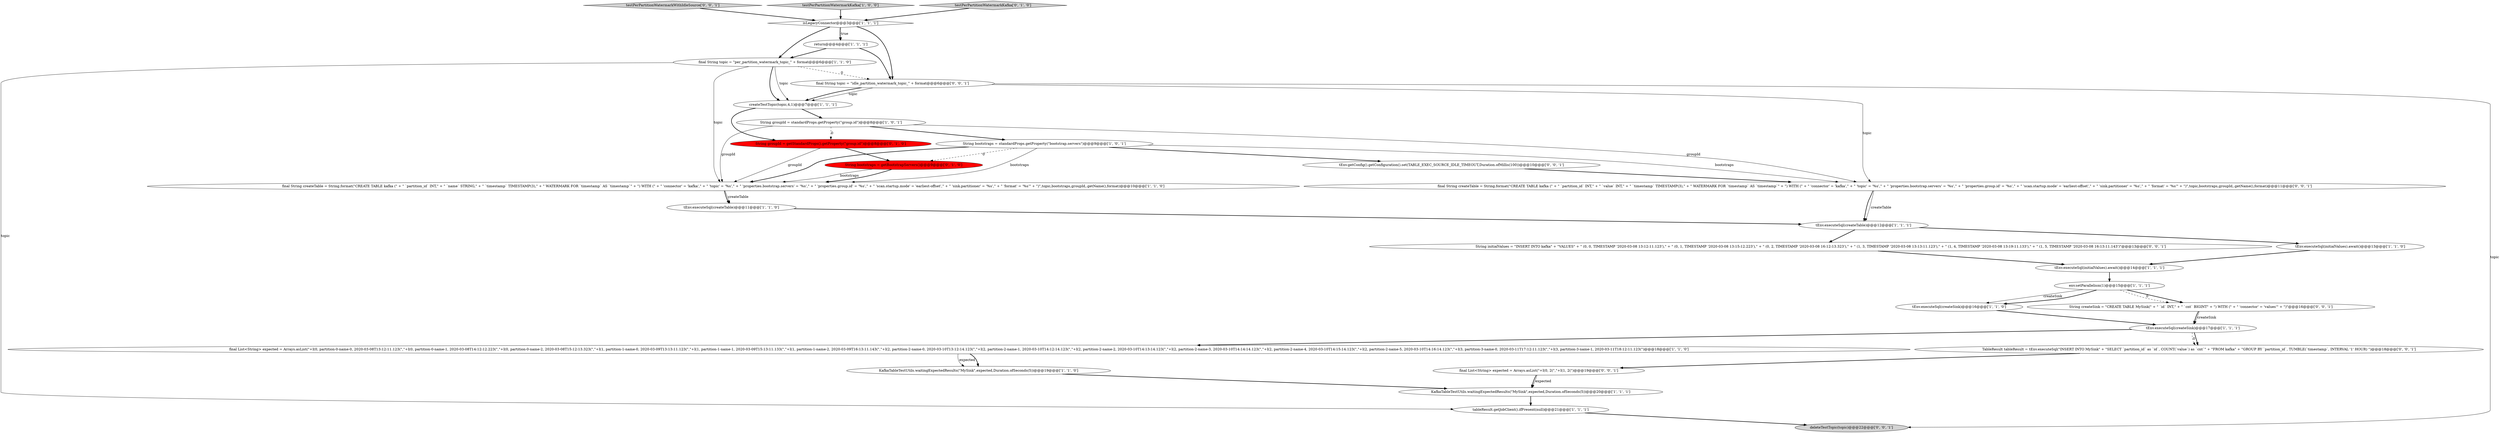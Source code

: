 digraph {
12 [style = filled, label = "tEnv.executeSql(initialValues).await()@@@14@@@['1', '1', '1']", fillcolor = white, shape = ellipse image = "AAA0AAABBB1BBB"];
0 [style = filled, label = "KafkaTableTestUtils.waitingExpectedResults(\"MySink\",expected,Duration.ofSeconds(5))@@@20@@@['1', '1', '1']", fillcolor = white, shape = ellipse image = "AAA0AAABBB1BBB"];
28 [style = filled, label = "String createSink = \"CREATE TABLE MySink(\" + \" `id` INT,\" + \" `cnt` BIGINT\" + \") WITH (\" + \" 'connector' = 'values'\" + \")\"@@@16@@@['0', '0', '1']", fillcolor = white, shape = ellipse image = "AAA0AAABBB3BBB"];
2 [style = filled, label = "KafkaTableTestUtils.waitingExpectedResults(\"MySink\",expected,Duration.ofSeconds(5))@@@19@@@['1', '1', '0']", fillcolor = white, shape = ellipse image = "AAA0AAABBB1BBB"];
1 [style = filled, label = "String bootstraps = standardProps.getProperty(\"bootstrap.servers\")@@@9@@@['1', '0', '1']", fillcolor = white, shape = ellipse image = "AAA0AAABBB1BBB"];
3 [style = filled, label = "isLegacyConnector@@@3@@@['1', '1', '1']", fillcolor = white, shape = diamond image = "AAA0AAABBB1BBB"];
9 [style = filled, label = "return@@@4@@@['1', '1', '1']", fillcolor = white, shape = ellipse image = "AAA0AAABBB1BBB"];
18 [style = filled, label = "tEnv.executeSql(createTable)@@@12@@@['1', '1', '1']", fillcolor = white, shape = ellipse image = "AAA0AAABBB1BBB"];
15 [style = filled, label = "tableResult.getJobClient().ifPresent(null)@@@21@@@['1', '1', '1']", fillcolor = white, shape = ellipse image = "AAA0AAABBB1BBB"];
30 [style = filled, label = "deleteTestTopic(topic)@@@22@@@['0', '0', '1']", fillcolor = lightgray, shape = ellipse image = "AAA0AAABBB3BBB"];
23 [style = filled, label = "final String createTable = String.format(\"CREATE TABLE kafka (\" + \" `partition_id` INT,\" + \" `value` INT,\" + \" `timestamp` TIMESTAMP(3),\" + \" WATERMARK FOR `timestamp` AS `timestamp`\" + \") WITH (\" + \" 'connector' = 'kafka',\" + \" 'topic' = '%s',\" + \" 'properties.bootstrap.servers' = '%s',\" + \" 'properties.group.id' = '%s',\" + \" 'scan.startup.mode' = 'earliest-offset',\" + \" 'sink.partitioner' = '%s',\" + \" 'format' = '%s'\" + \")\",topic,bootstraps,groupId,.getName(),format)@@@11@@@['0', '0', '1']", fillcolor = white, shape = ellipse image = "AAA0AAABBB3BBB"];
27 [style = filled, label = "TableResult tableResult = tEnv.executeSql(\"INSERT INTO MySink\" + \"SELECT `partition_id` as `id`, COUNT(`value`) as `cnt`\" + \"FROM kafka\" + \"GROUP BY `partition_id`, TUMBLE(`timestamp`, INTERVAL '1' HOUR) \")@@@18@@@['0', '0', '1']", fillcolor = white, shape = ellipse image = "AAA0AAABBB3BBB"];
11 [style = filled, label = "tEnv.executeSql(createSink)@@@16@@@['1', '1', '0']", fillcolor = white, shape = ellipse image = "AAA0AAABBB1BBB"];
21 [style = filled, label = "String groupId = getStandardProps().getProperty(\"group.id\")@@@8@@@['0', '1', '0']", fillcolor = red, shape = ellipse image = "AAA1AAABBB2BBB"];
8 [style = filled, label = "env.setParallelism(1)@@@15@@@['1', '1', '1']", fillcolor = white, shape = ellipse image = "AAA0AAABBB1BBB"];
26 [style = filled, label = "testPerPartitionWatermarkWithIdleSource['0', '0', '1']", fillcolor = lightgray, shape = diamond image = "AAA0AAABBB3BBB"];
6 [style = filled, label = "final String topic = \"per_partition_watermark_topic_\" + format@@@6@@@['1', '1', '0']", fillcolor = white, shape = ellipse image = "AAA0AAABBB1BBB"];
24 [style = filled, label = "tEnv.getConfig().getConfiguration().set(TABLE_EXEC_SOURCE_IDLE_TIMEOUT,Duration.ofMillis(100))@@@10@@@['0', '0', '1']", fillcolor = white, shape = ellipse image = "AAA0AAABBB3BBB"];
7 [style = filled, label = "testPerPartitionWatermarkKafka['1', '0', '0']", fillcolor = lightgray, shape = diamond image = "AAA0AAABBB1BBB"];
16 [style = filled, label = "createTestTopic(topic,4,1)@@@7@@@['1', '1', '1']", fillcolor = white, shape = ellipse image = "AAA0AAABBB1BBB"];
17 [style = filled, label = "tEnv.executeSql(initialValues).await()@@@13@@@['1', '1', '0']", fillcolor = white, shape = ellipse image = "AAA0AAABBB1BBB"];
25 [style = filled, label = "final String topic = \"idle_partition_watermark_topic_\" + format@@@6@@@['0', '0', '1']", fillcolor = white, shape = ellipse image = "AAA0AAABBB3BBB"];
5 [style = filled, label = "String groupId = standardProps.getProperty(\"group.id\")@@@8@@@['1', '0', '1']", fillcolor = white, shape = ellipse image = "AAA0AAABBB1BBB"];
14 [style = filled, label = "final String createTable = String.format(\"CREATE TABLE kafka (\" + \" `partition_id` INT,\" + \" `name` STRING,\" + \" `timestamp` TIMESTAMP(3),\" + \" WATERMARK FOR `timestamp` AS `timestamp`\" + \") WITH (\" + \" 'connector' = 'kafka',\" + \" 'topic' = '%s',\" + \" 'properties.bootstrap.servers' = '%s',\" + \" 'properties.group.id' = '%s',\" + \" 'scan.startup.mode' = 'earliest-offset',\" + \" 'sink.partitioner' = '%s',\" + \" 'format' = '%s'\" + \")\",topic,bootstraps,groupId,.getName(),format)@@@10@@@['1', '1', '0']", fillcolor = white, shape = ellipse image = "AAA0AAABBB1BBB"];
10 [style = filled, label = "tEnv.executeSql(createSink)@@@17@@@['1', '1', '1']", fillcolor = white, shape = ellipse image = "AAA0AAABBB1BBB"];
13 [style = filled, label = "final List<String> expected = Arrays.asList(\"+I(0, partition-0-name-0, 2020-03-08T13:12:11.123(\",\"+I(0, partition-0-name-1, 2020-03-08T14:12:12.223(\",\"+I(0, partition-0-name-2, 2020-03-08T15:12:13.323(\",\"+I(1, partition-1-name-0, 2020-03-09T13:13:11.123(\",\"+I(1, partition-1-name-1, 2020-03-09T15:13:11.133(\",\"+I(1, partition-1-name-2, 2020-03-09T16:13:11.143(\",\"+I(2, partition-2-name-0, 2020-03-10T13:12:14.123(\",\"+I(2, partition-2-name-1, 2020-03-10T14:12:14.123(\",\"+I(2, partition-2-name-2, 2020-03-10T14:13:14.123(\",\"+I(2, partition-2-name-3, 2020-03-10T14:14:14.123(\",\"+I(2, partition-2-name-4, 2020-03-10T14:15:14.123(\",\"+I(2, partition-2-name-5, 2020-03-10T14:16:14.123(\",\"+I(3, partition-3-name-0, 2020-03-11T17:12:11.123(\",\"+I(3, partition-3-name-1, 2020-03-11T18:12:11.123(\")@@@18@@@['1', '1', '0']", fillcolor = white, shape = ellipse image = "AAA0AAABBB1BBB"];
29 [style = filled, label = "final List<String> expected = Arrays.asList(\"+I(0, 2(\",\"+I(1, 2(\")@@@19@@@['0', '0', '1']", fillcolor = white, shape = ellipse image = "AAA0AAABBB3BBB"];
20 [style = filled, label = "testPerPartitionWatermarkKafka['0', '1', '0']", fillcolor = lightgray, shape = diamond image = "AAA0AAABBB2BBB"];
22 [style = filled, label = "String initialValues = \"INSERT INTO kafka\" + \"VALUES\" + \" (0, 0, TIMESTAMP '2020-03-08 13:12:11.123'),\" + \" (0, 1, TIMESTAMP '2020-03-08 13:15:12.223'),\" + \" (0, 2, TIMESTAMP '2020-03-08 16:12:13.323'),\" + \" (1, 3, TIMESTAMP '2020-03-08 13:13:11.123'),\" + \" (1, 4, TIMESTAMP '2020-03-08 13:19:11.133'),\" + \" (1, 5, TIMESTAMP '2020-03-08 16:13:11.143')\"@@@13@@@['0', '0', '1']", fillcolor = white, shape = ellipse image = "AAA0AAABBB3BBB"];
19 [style = filled, label = "String bootstraps = getBootstrapServers()@@@9@@@['0', '1', '0']", fillcolor = red, shape = ellipse image = "AAA1AAABBB2BBB"];
4 [style = filled, label = "tEnv.executeSql(createTable)@@@11@@@['1', '1', '0']", fillcolor = white, shape = ellipse image = "AAA0AAABBB1BBB"];
29->0 [style = solid, label="expected"];
8->28 [style = bold, label=""];
5->14 [style = solid, label="groupId"];
28->10 [style = solid, label="createSink"];
28->10 [style = bold, label=""];
25->16 [style = solid, label="topic"];
21->19 [style = bold, label=""];
6->15 [style = solid, label="topic"];
14->4 [style = solid, label="createTable"];
1->14 [style = solid, label="bootstraps"];
3->25 [style = bold, label=""];
10->27 [style = bold, label=""];
26->3 [style = bold, label=""];
1->19 [style = dashed, label="0"];
29->0 [style = bold, label=""];
18->17 [style = bold, label=""];
5->23 [style = solid, label="groupId"];
3->6 [style = bold, label=""];
21->14 [style = solid, label="groupId"];
4->18 [style = bold, label=""];
20->3 [style = bold, label=""];
15->30 [style = bold, label=""];
3->9 [style = dotted, label="true"];
8->28 [style = dashed, label="0"];
10->27 [style = dashed, label="0"];
25->16 [style = bold, label=""];
0->15 [style = bold, label=""];
7->3 [style = bold, label=""];
6->14 [style = solid, label="topic"];
13->2 [style = solid, label="expected"];
9->6 [style = bold, label=""];
25->30 [style = solid, label="topic"];
3->9 [style = bold, label=""];
5->1 [style = bold, label=""];
17->12 [style = bold, label=""];
2->0 [style = bold, label=""];
14->4 [style = bold, label=""];
18->22 [style = bold, label=""];
19->14 [style = bold, label=""];
8->11 [style = solid, label="createSink"];
19->14 [style = solid, label="bootstraps"];
10->13 [style = bold, label=""];
6->25 [style = dashed, label="0"];
6->16 [style = bold, label=""];
12->8 [style = bold, label=""];
11->10 [style = bold, label=""];
16->21 [style = bold, label=""];
9->25 [style = bold, label=""];
1->24 [style = bold, label=""];
22->12 [style = bold, label=""];
25->23 [style = solid, label="topic"];
23->18 [style = solid, label="createTable"];
16->5 [style = bold, label=""];
5->21 [style = dashed, label="0"];
1->14 [style = bold, label=""];
27->29 [style = bold, label=""];
1->23 [style = solid, label="bootstraps"];
8->11 [style = bold, label=""];
23->18 [style = bold, label=""];
13->2 [style = bold, label=""];
24->23 [style = bold, label=""];
6->16 [style = solid, label="topic"];
}
